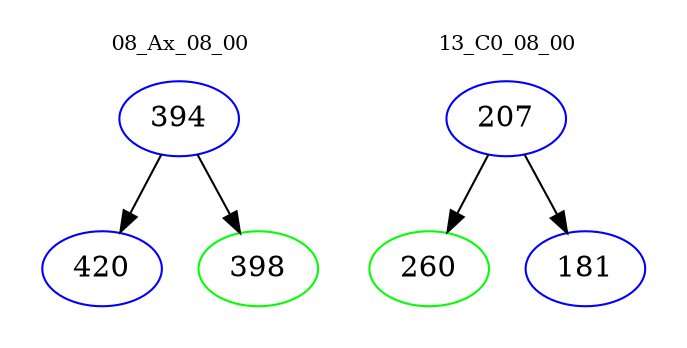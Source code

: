 digraph{
subgraph cluster_0 {
color = white
label = "08_Ax_08_00";
fontsize=10;
T0_394 [label="394", color="blue"]
T0_394 -> T0_420 [color="black"]
T0_420 [label="420", color="blue"]
T0_394 -> T0_398 [color="black"]
T0_398 [label="398", color="green"]
}
subgraph cluster_1 {
color = white
label = "13_C0_08_00";
fontsize=10;
T1_207 [label="207", color="blue"]
T1_207 -> T1_260 [color="black"]
T1_260 [label="260", color="green"]
T1_207 -> T1_181 [color="black"]
T1_181 [label="181", color="blue"]
}
}
